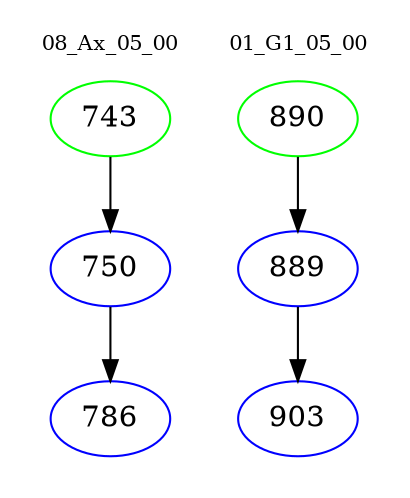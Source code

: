 digraph{
subgraph cluster_0 {
color = white
label = "08_Ax_05_00";
fontsize=10;
T0_743 [label="743", color="green"]
T0_743 -> T0_750 [color="black"]
T0_750 [label="750", color="blue"]
T0_750 -> T0_786 [color="black"]
T0_786 [label="786", color="blue"]
}
subgraph cluster_1 {
color = white
label = "01_G1_05_00";
fontsize=10;
T1_890 [label="890", color="green"]
T1_890 -> T1_889 [color="black"]
T1_889 [label="889", color="blue"]
T1_889 -> T1_903 [color="black"]
T1_903 [label="903", color="blue"]
}
}
